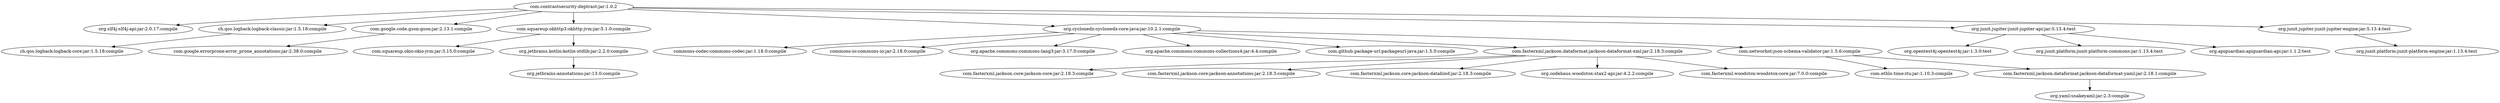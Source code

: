 digraph "com.contrastsecurity:deptrast:jar:1.0.2" { 
	"com.contrastsecurity:deptrast:jar:1.0.2" -> "org.slf4j:slf4j-api:jar:2.0.17:compile" ; 
	"com.contrastsecurity:deptrast:jar:1.0.2" -> "ch.qos.logback:logback-classic:jar:1.5.18:compile" ; 
	"com.contrastsecurity:deptrast:jar:1.0.2" -> "com.google.code.gson:gson:jar:2.13.1:compile" ; 
	"com.contrastsecurity:deptrast:jar:1.0.2" -> "com.squareup.okhttp3:okhttp-jvm:jar:5.1.0:compile" ; 
	"com.contrastsecurity:deptrast:jar:1.0.2" -> "org.cyclonedx:cyclonedx-core-java:jar:10.2.1:compile" ; 
	"com.contrastsecurity:deptrast:jar:1.0.2" -> "org.junit.jupiter:junit-jupiter-api:jar:5.13.4:test" ; 
	"com.contrastsecurity:deptrast:jar:1.0.2" -> "org.junit.jupiter:junit-jupiter-engine:jar:5.13.4:test" ; 
	"ch.qos.logback:logback-classic:jar:1.5.18:compile" -> "ch.qos.logback:logback-core:jar:1.5.18:compile" ; 
	"com.google.code.gson:gson:jar:2.13.1:compile" -> "com.google.errorprone:error_prone_annotations:jar:2.38.0:compile" ; 
	"com.squareup.okhttp3:okhttp-jvm:jar:5.1.0:compile" -> "com.squareup.okio:okio-jvm:jar:3.15.0:compile" ; 
	"com.squareup.okhttp3:okhttp-jvm:jar:5.1.0:compile" -> "org.jetbrains.kotlin:kotlin-stdlib:jar:2.2.0:compile" ; 
	"org.jetbrains.kotlin:kotlin-stdlib:jar:2.2.0:compile" -> "org.jetbrains:annotations:jar:13.0:compile" ; 
	"org.cyclonedx:cyclonedx-core-java:jar:10.2.1:compile" -> "commons-codec:commons-codec:jar:1.18.0:compile" ; 
	"org.cyclonedx:cyclonedx-core-java:jar:10.2.1:compile" -> "commons-io:commons-io:jar:2.18.0:compile" ; 
	"org.cyclonedx:cyclonedx-core-java:jar:10.2.1:compile" -> "org.apache.commons:commons-lang3:jar:3.17.0:compile" ; 
	"org.cyclonedx:cyclonedx-core-java:jar:10.2.1:compile" -> "org.apache.commons:commons-collections4:jar:4.4:compile" ; 
	"org.cyclonedx:cyclonedx-core-java:jar:10.2.1:compile" -> "com.github.package-url:packageurl-java:jar:1.5.0:compile" ; 
	"org.cyclonedx:cyclonedx-core-java:jar:10.2.1:compile" -> "com.fasterxml.jackson.dataformat:jackson-dataformat-xml:jar:2.18.3:compile" ; 
	"org.cyclonedx:cyclonedx-core-java:jar:10.2.1:compile" -> "com.networknt:json-schema-validator:jar:1.5.6:compile" ; 
	"com.fasterxml.jackson.dataformat:jackson-dataformat-xml:jar:2.18.3:compile" -> "com.fasterxml.jackson.core:jackson-core:jar:2.18.3:compile" ; 
	"com.fasterxml.jackson.dataformat:jackson-dataformat-xml:jar:2.18.3:compile" -> "com.fasterxml.jackson.core:jackson-annotations:jar:2.18.3:compile" ; 
	"com.fasterxml.jackson.dataformat:jackson-dataformat-xml:jar:2.18.3:compile" -> "com.fasterxml.jackson.core:jackson-databind:jar:2.18.3:compile" ; 
	"com.fasterxml.jackson.dataformat:jackson-dataformat-xml:jar:2.18.3:compile" -> "org.codehaus.woodstox:stax2-api:jar:4.2.2:compile" ; 
	"com.fasterxml.jackson.dataformat:jackson-dataformat-xml:jar:2.18.3:compile" -> "com.fasterxml.woodstox:woodstox-core:jar:7.0.0:compile" ; 
	"com.networknt:json-schema-validator:jar:1.5.6:compile" -> "com.ethlo.time:itu:jar:1.10.3:compile" ; 
	"com.networknt:json-schema-validator:jar:1.5.6:compile" -> "com.fasterxml.jackson.dataformat:jackson-dataformat-yaml:jar:2.18.1:compile" ; 
	"com.fasterxml.jackson.dataformat:jackson-dataformat-yaml:jar:2.18.1:compile" -> "org.yaml:snakeyaml:jar:2.3:compile" ; 
	"org.junit.jupiter:junit-jupiter-api:jar:5.13.4:test" -> "org.opentest4j:opentest4j:jar:1.3.0:test" ; 
	"org.junit.jupiter:junit-jupiter-api:jar:5.13.4:test" -> "org.junit.platform:junit-platform-commons:jar:1.13.4:test" ; 
	"org.junit.jupiter:junit-jupiter-api:jar:5.13.4:test" -> "org.apiguardian:apiguardian-api:jar:1.1.2:test" ; 
	"org.junit.jupiter:junit-jupiter-engine:jar:5.13.4:test" -> "org.junit.platform:junit-platform-engine:jar:1.13.4:test" ; 
 } 
